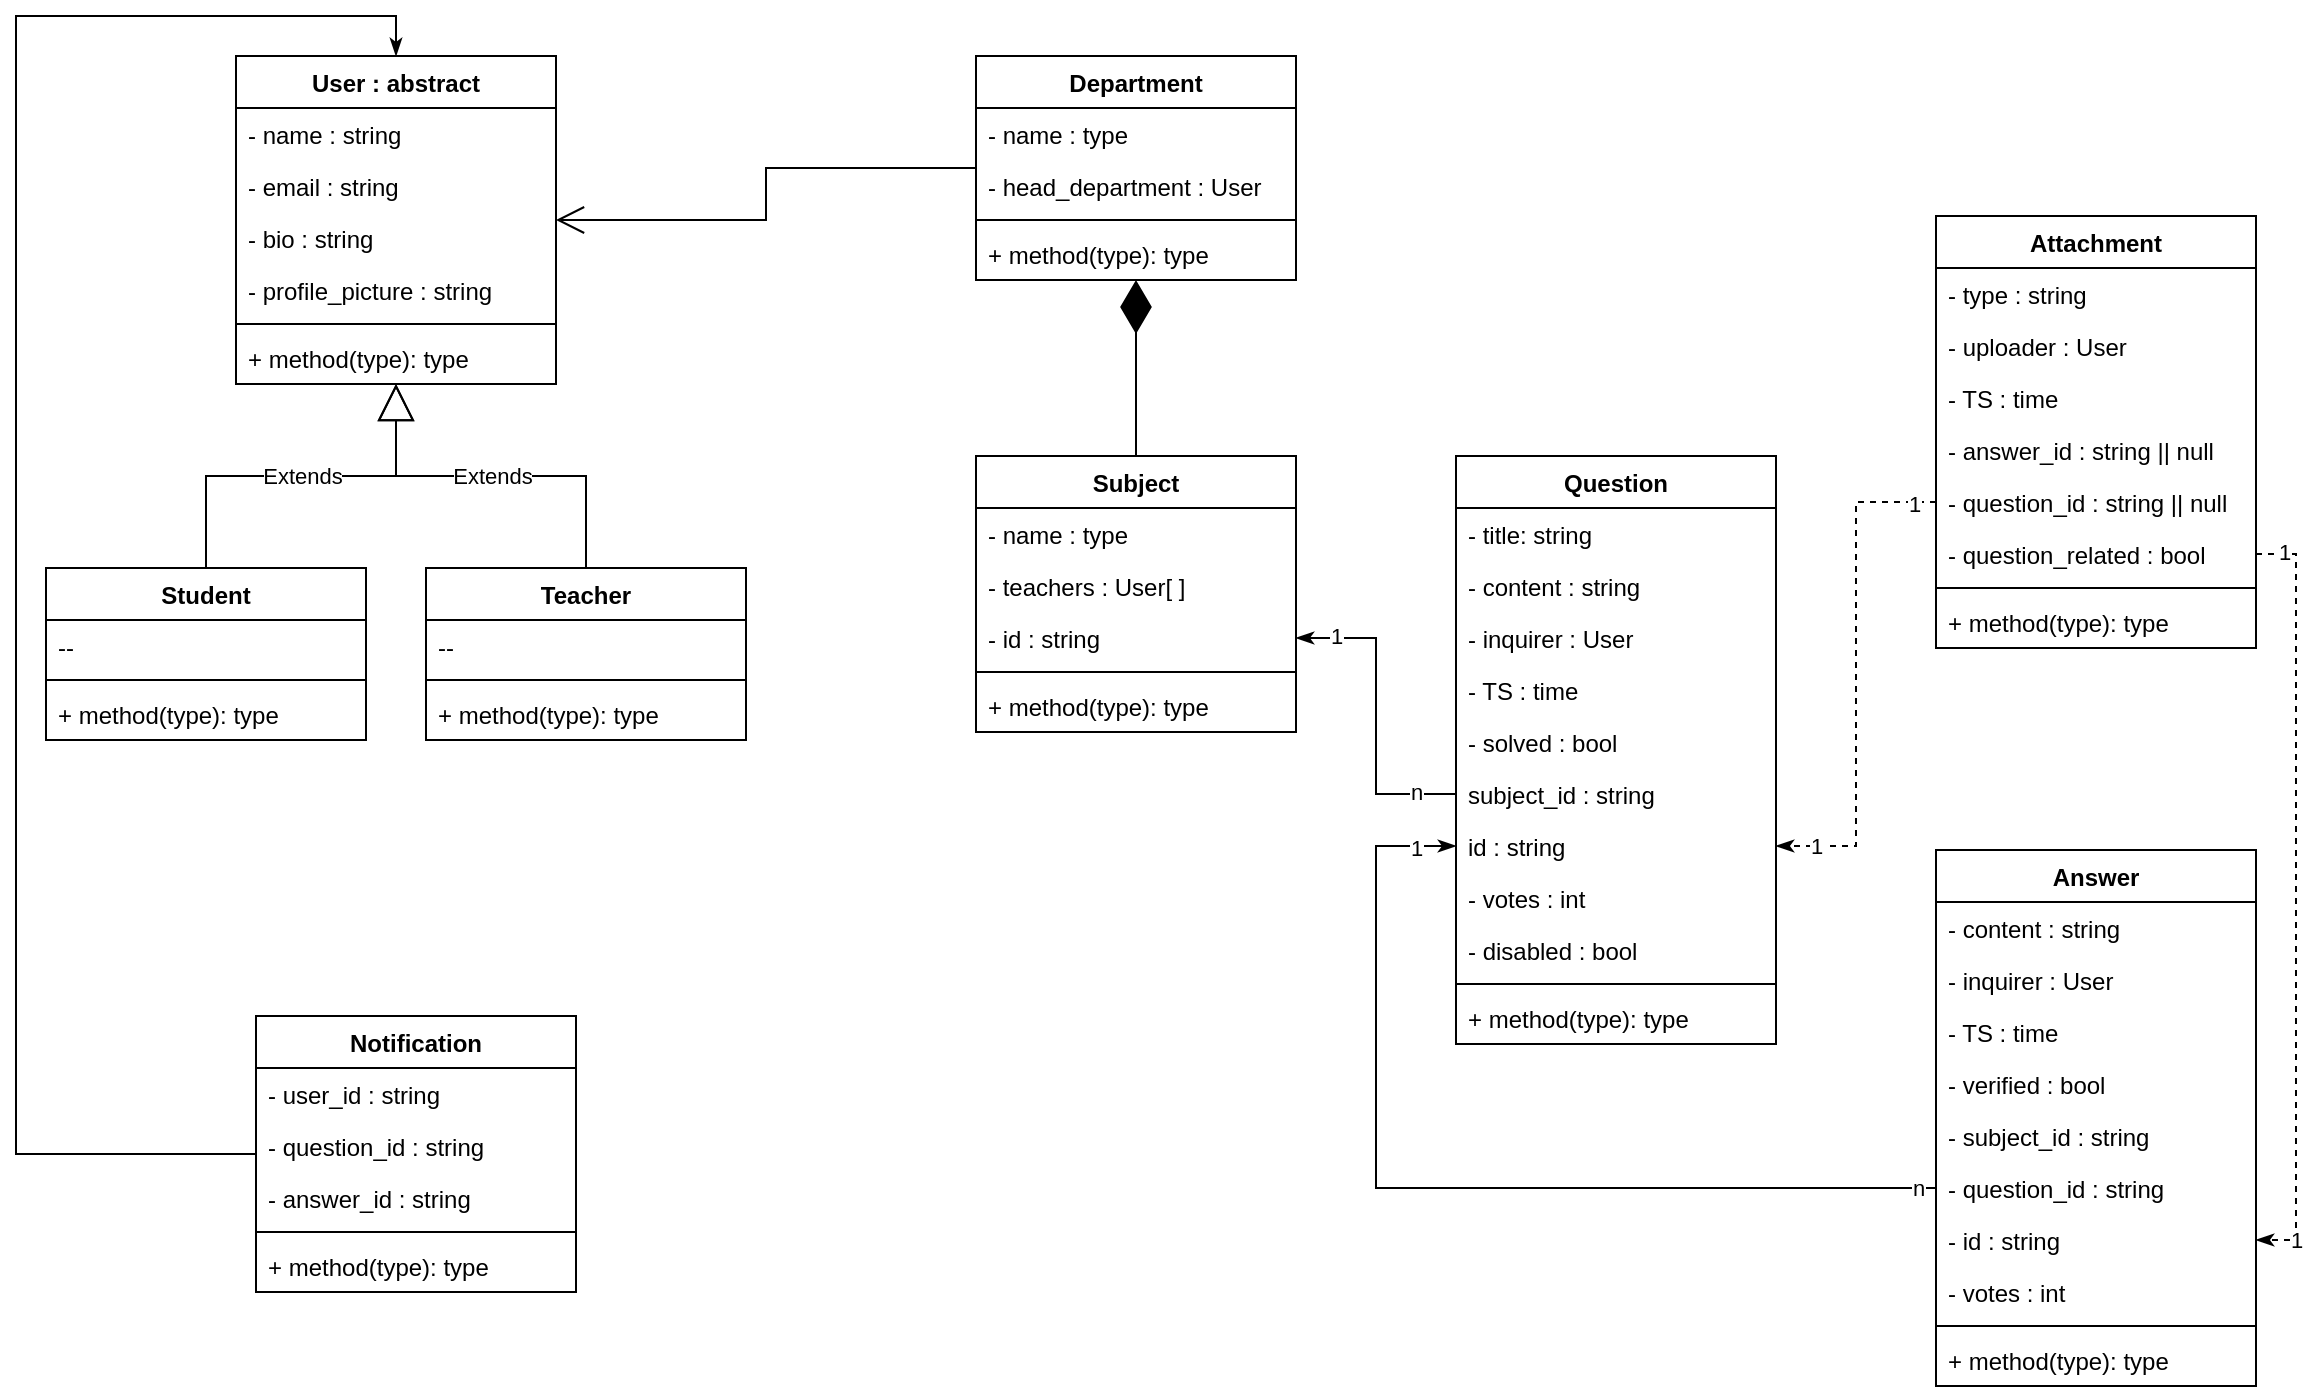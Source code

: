 <mxfile version="16.5.1" type="device" pages="2"><diagram id="XFifNijOsK9uiAfXMgmM" name="database models"><mxGraphModel dx="1865" dy="649" grid="1" gridSize="10" guides="1" tooltips="1" connect="1" arrows="1" fold="1" page="1" pageScale="1" pageWidth="827" pageHeight="1169" math="0" shadow="0"><root><mxCell id="0"/><mxCell id="1" parent="0"/><mxCell id="0cKTG_WlRrb4X3SdwNJc-1" value="User : abstract" style="swimlane;fontStyle=1;align=center;verticalAlign=top;childLayout=stackLayout;horizontal=1;startSize=26;horizontalStack=0;resizeParent=1;resizeParentMax=0;resizeLast=0;collapsible=1;marginBottom=0;" parent="1" vertex="1"><mxGeometry x="110" y="80" width="160" height="164" as="geometry"/></mxCell><mxCell id="0cKTG_WlRrb4X3SdwNJc-2" value="- name : string" style="text;strokeColor=none;fillColor=none;align=left;verticalAlign=top;spacingLeft=4;spacingRight=4;overflow=hidden;rotatable=0;points=[[0,0.5],[1,0.5]];portConstraint=eastwest;" parent="0cKTG_WlRrb4X3SdwNJc-1" vertex="1"><mxGeometry y="26" width="160" height="26" as="geometry"/></mxCell><mxCell id="0cKTG_WlRrb4X3SdwNJc-5" value="- email : string&#10;" style="text;strokeColor=none;fillColor=none;align=left;verticalAlign=top;spacingLeft=4;spacingRight=4;overflow=hidden;rotatable=0;points=[[0,0.5],[1,0.5]];portConstraint=eastwest;" parent="0cKTG_WlRrb4X3SdwNJc-1" vertex="1"><mxGeometry y="52" width="160" height="26" as="geometry"/></mxCell><mxCell id="0cKTG_WlRrb4X3SdwNJc-102" value="- bio : string" style="text;strokeColor=none;fillColor=none;align=left;verticalAlign=top;spacingLeft=4;spacingRight=4;overflow=hidden;rotatable=0;points=[[0,0.5],[1,0.5]];portConstraint=eastwest;" parent="0cKTG_WlRrb4X3SdwNJc-1" vertex="1"><mxGeometry y="78" width="160" height="26" as="geometry"/></mxCell><mxCell id="0cKTG_WlRrb4X3SdwNJc-103" value="- profile_picture : string" style="text;strokeColor=none;fillColor=none;align=left;verticalAlign=top;spacingLeft=4;spacingRight=4;overflow=hidden;rotatable=0;points=[[0,0.5],[1,0.5]];portConstraint=eastwest;" parent="0cKTG_WlRrb4X3SdwNJc-1" vertex="1"><mxGeometry y="104" width="160" height="26" as="geometry"/></mxCell><mxCell id="0cKTG_WlRrb4X3SdwNJc-3" value="" style="line;strokeWidth=1;fillColor=none;align=left;verticalAlign=middle;spacingTop=-1;spacingLeft=3;spacingRight=3;rotatable=0;labelPosition=right;points=[];portConstraint=eastwest;" parent="0cKTG_WlRrb4X3SdwNJc-1" vertex="1"><mxGeometry y="130" width="160" height="8" as="geometry"/></mxCell><mxCell id="0cKTG_WlRrb4X3SdwNJc-4" value="+ method(type): type" style="text;strokeColor=none;fillColor=none;align=left;verticalAlign=top;spacingLeft=4;spacingRight=4;overflow=hidden;rotatable=0;points=[[0,0.5],[1,0.5]];portConstraint=eastwest;" parent="0cKTG_WlRrb4X3SdwNJc-1" vertex="1"><mxGeometry y="138" width="160" height="26" as="geometry"/></mxCell><mxCell id="0cKTG_WlRrb4X3SdwNJc-7" value="Student" style="swimlane;fontStyle=1;align=center;verticalAlign=top;childLayout=stackLayout;horizontal=1;startSize=26;horizontalStack=0;resizeParent=1;resizeParentMax=0;resizeLast=0;collapsible=1;marginBottom=0;" parent="1" vertex="1"><mxGeometry x="15" y="336" width="160" height="86" as="geometry"/></mxCell><mxCell id="0cKTG_WlRrb4X3SdwNJc-8" value="--" style="text;strokeColor=none;fillColor=none;align=left;verticalAlign=top;spacingLeft=4;spacingRight=4;overflow=hidden;rotatable=0;points=[[0,0.5],[1,0.5]];portConstraint=eastwest;" parent="0cKTG_WlRrb4X3SdwNJc-7" vertex="1"><mxGeometry y="26" width="160" height="26" as="geometry"/></mxCell><mxCell id="0cKTG_WlRrb4X3SdwNJc-10" value="" style="line;strokeWidth=1;fillColor=none;align=left;verticalAlign=middle;spacingTop=-1;spacingLeft=3;spacingRight=3;rotatable=0;labelPosition=right;points=[];portConstraint=eastwest;" parent="0cKTG_WlRrb4X3SdwNJc-7" vertex="1"><mxGeometry y="52" width="160" height="8" as="geometry"/></mxCell><mxCell id="0cKTG_WlRrb4X3SdwNJc-11" value="+ method(type): type" style="text;strokeColor=none;fillColor=none;align=left;verticalAlign=top;spacingLeft=4;spacingRight=4;overflow=hidden;rotatable=0;points=[[0,0.5],[1,0.5]];portConstraint=eastwest;" parent="0cKTG_WlRrb4X3SdwNJc-7" vertex="1"><mxGeometry y="60" width="160" height="26" as="geometry"/></mxCell><mxCell id="0cKTG_WlRrb4X3SdwNJc-12" value="Teacher" style="swimlane;fontStyle=1;align=center;verticalAlign=top;childLayout=stackLayout;horizontal=1;startSize=26;horizontalStack=0;resizeParent=1;resizeParentMax=0;resizeLast=0;collapsible=1;marginBottom=0;" parent="1" vertex="1"><mxGeometry x="205" y="336" width="160" height="86" as="geometry"/></mxCell><mxCell id="0cKTG_WlRrb4X3SdwNJc-13" value="--" style="text;strokeColor=none;fillColor=none;align=left;verticalAlign=top;spacingLeft=4;spacingRight=4;overflow=hidden;rotatable=0;points=[[0,0.5],[1,0.5]];portConstraint=eastwest;" parent="0cKTG_WlRrb4X3SdwNJc-12" vertex="1"><mxGeometry y="26" width="160" height="26" as="geometry"/></mxCell><mxCell id="0cKTG_WlRrb4X3SdwNJc-15" value="" style="line;strokeWidth=1;fillColor=none;align=left;verticalAlign=middle;spacingTop=-1;spacingLeft=3;spacingRight=3;rotatable=0;labelPosition=right;points=[];portConstraint=eastwest;" parent="0cKTG_WlRrb4X3SdwNJc-12" vertex="1"><mxGeometry y="52" width="160" height="8" as="geometry"/></mxCell><mxCell id="0cKTG_WlRrb4X3SdwNJc-16" value="+ method(type): type" style="text;strokeColor=none;fillColor=none;align=left;verticalAlign=top;spacingLeft=4;spacingRight=4;overflow=hidden;rotatable=0;points=[[0,0.5],[1,0.5]];portConstraint=eastwest;" parent="0cKTG_WlRrb4X3SdwNJc-12" vertex="1"><mxGeometry y="60" width="160" height="26" as="geometry"/></mxCell><mxCell id="0cKTG_WlRrb4X3SdwNJc-23" value="Extends" style="endArrow=block;endSize=16;endFill=0;html=1;rounded=0;exitX=0.5;exitY=0;exitDx=0;exitDy=0;edgeStyle=orthogonalEdgeStyle;" parent="1" source="0cKTG_WlRrb4X3SdwNJc-7" target="0cKTG_WlRrb4X3SdwNJc-1" edge="1"><mxGeometry width="160" relative="1" as="geometry"><mxPoint x="330" y="386" as="sourcePoint"/><mxPoint x="190" y="300" as="targetPoint"/></mxGeometry></mxCell><mxCell id="0cKTG_WlRrb4X3SdwNJc-24" value="Extends" style="endArrow=block;endSize=16;endFill=0;html=1;rounded=0;exitX=0.5;exitY=0;exitDx=0;exitDy=0;edgeStyle=orthogonalEdgeStyle;" parent="1" source="0cKTG_WlRrb4X3SdwNJc-12" target="0cKTG_WlRrb4X3SdwNJc-1" edge="1"><mxGeometry width="160" relative="1" as="geometry"><mxPoint x="180" y="346" as="sourcePoint"/><mxPoint x="190" y="300" as="targetPoint"/></mxGeometry></mxCell><mxCell id="0cKTG_WlRrb4X3SdwNJc-29" value="Department" style="swimlane;fontStyle=1;align=center;verticalAlign=top;childLayout=stackLayout;horizontal=1;startSize=26;horizontalStack=0;resizeParent=1;resizeParentMax=0;resizeLast=0;collapsible=1;marginBottom=0;" parent="1" vertex="1"><mxGeometry x="480" y="80" width="160" height="112" as="geometry"/></mxCell><mxCell id="0cKTG_WlRrb4X3SdwNJc-30" value="- name : type" style="text;strokeColor=none;fillColor=none;align=left;verticalAlign=top;spacingLeft=4;spacingRight=4;overflow=hidden;rotatable=0;points=[[0,0.5],[1,0.5]];portConstraint=eastwest;" parent="0cKTG_WlRrb4X3SdwNJc-29" vertex="1"><mxGeometry y="26" width="160" height="26" as="geometry"/></mxCell><mxCell id="0cKTG_WlRrb4X3SdwNJc-33" value="- head_department : User" style="text;strokeColor=none;fillColor=none;align=left;verticalAlign=top;spacingLeft=4;spacingRight=4;overflow=hidden;rotatable=0;points=[[0,0.5],[1,0.5]];portConstraint=eastwest;" parent="0cKTG_WlRrb4X3SdwNJc-29" vertex="1"><mxGeometry y="52" width="160" height="26" as="geometry"/></mxCell><mxCell id="0cKTG_WlRrb4X3SdwNJc-31" value="" style="line;strokeWidth=1;fillColor=none;align=left;verticalAlign=middle;spacingTop=-1;spacingLeft=3;spacingRight=3;rotatable=0;labelPosition=right;points=[];portConstraint=eastwest;" parent="0cKTG_WlRrb4X3SdwNJc-29" vertex="1"><mxGeometry y="78" width="160" height="8" as="geometry"/></mxCell><mxCell id="0cKTG_WlRrb4X3SdwNJc-32" value="+ method(type): type" style="text;strokeColor=none;fillColor=none;align=left;verticalAlign=top;spacingLeft=4;spacingRight=4;overflow=hidden;rotatable=0;points=[[0,0.5],[1,0.5]];portConstraint=eastwest;" parent="0cKTG_WlRrb4X3SdwNJc-29" vertex="1"><mxGeometry y="86" width="160" height="26" as="geometry"/></mxCell><mxCell id="0cKTG_WlRrb4X3SdwNJc-34" value="Subject" style="swimlane;fontStyle=1;align=center;verticalAlign=top;childLayout=stackLayout;horizontal=1;startSize=26;horizontalStack=0;resizeParent=1;resizeParentMax=0;resizeLast=0;collapsible=1;marginBottom=0;" parent="1" vertex="1"><mxGeometry x="480" y="280" width="160" height="138" as="geometry"/></mxCell><mxCell id="0cKTG_WlRrb4X3SdwNJc-35" value="- name : type" style="text;strokeColor=none;fillColor=none;align=left;verticalAlign=top;spacingLeft=4;spacingRight=4;overflow=hidden;rotatable=0;points=[[0,0.5],[1,0.5]];portConstraint=eastwest;" parent="0cKTG_WlRrb4X3SdwNJc-34" vertex="1"><mxGeometry y="26" width="160" height="26" as="geometry"/></mxCell><mxCell id="0cKTG_WlRrb4X3SdwNJc-36" value="- teachers : User[ ]" style="text;strokeColor=none;fillColor=none;align=left;verticalAlign=top;spacingLeft=4;spacingRight=4;overflow=hidden;rotatable=0;points=[[0,0.5],[1,0.5]];portConstraint=eastwest;" parent="0cKTG_WlRrb4X3SdwNJc-34" vertex="1"><mxGeometry y="52" width="160" height="26" as="geometry"/></mxCell><mxCell id="0cKTG_WlRrb4X3SdwNJc-48" value="- id : string" style="text;strokeColor=none;fillColor=none;align=left;verticalAlign=top;spacingLeft=4;spacingRight=4;overflow=hidden;rotatable=0;points=[[0,0.5],[1,0.5]];portConstraint=eastwest;" parent="0cKTG_WlRrb4X3SdwNJc-34" vertex="1"><mxGeometry y="78" width="160" height="26" as="geometry"/></mxCell><mxCell id="0cKTG_WlRrb4X3SdwNJc-37" value="" style="line;strokeWidth=1;fillColor=none;align=left;verticalAlign=middle;spacingTop=-1;spacingLeft=3;spacingRight=3;rotatable=0;labelPosition=right;points=[];portConstraint=eastwest;" parent="0cKTG_WlRrb4X3SdwNJc-34" vertex="1"><mxGeometry y="104" width="160" height="8" as="geometry"/></mxCell><mxCell id="0cKTG_WlRrb4X3SdwNJc-38" value="+ method(type): type" style="text;strokeColor=none;fillColor=none;align=left;verticalAlign=top;spacingLeft=4;spacingRight=4;overflow=hidden;rotatable=0;points=[[0,0.5],[1,0.5]];portConstraint=eastwest;" parent="0cKTG_WlRrb4X3SdwNJc-34" vertex="1"><mxGeometry y="112" width="160" height="26" as="geometry"/></mxCell><mxCell id="0cKTG_WlRrb4X3SdwNJc-40" value="" style="endArrow=diamondThin;endFill=1;endSize=24;html=1;rounded=0;exitX=0.5;exitY=0;exitDx=0;exitDy=0;edgeStyle=orthogonalEdgeStyle;" parent="1" source="0cKTG_WlRrb4X3SdwNJc-34" target="0cKTG_WlRrb4X3SdwNJc-29" edge="1"><mxGeometry width="160" relative="1" as="geometry"><mxPoint x="410" y="330" as="sourcePoint"/><mxPoint x="570" y="330" as="targetPoint"/></mxGeometry></mxCell><mxCell id="0cKTG_WlRrb4X3SdwNJc-42" value="" style="endArrow=open;endFill=1;endSize=12;html=1;rounded=0;edgeStyle=orthogonalEdgeStyle;" parent="1" source="0cKTG_WlRrb4X3SdwNJc-29" target="0cKTG_WlRrb4X3SdwNJc-1" edge="1"><mxGeometry width="160" relative="1" as="geometry"><mxPoint x="330" y="330" as="sourcePoint"/><mxPoint x="490" y="330" as="targetPoint"/></mxGeometry></mxCell><mxCell id="0cKTG_WlRrb4X3SdwNJc-44" value="Question" style="swimlane;fontStyle=1;align=center;verticalAlign=top;childLayout=stackLayout;horizontal=1;startSize=26;horizontalStack=0;resizeParent=1;resizeParentMax=0;resizeLast=0;collapsible=1;marginBottom=0;" parent="1" vertex="1"><mxGeometry x="720" y="280" width="160" height="294" as="geometry"/></mxCell><mxCell id="0cKTG_WlRrb4X3SdwNJc-45" value="- title: string" style="text;strokeColor=none;fillColor=none;align=left;verticalAlign=top;spacingLeft=4;spacingRight=4;overflow=hidden;rotatable=0;points=[[0,0.5],[1,0.5]];portConstraint=eastwest;" parent="0cKTG_WlRrb4X3SdwNJc-44" vertex="1"><mxGeometry y="26" width="160" height="26" as="geometry"/></mxCell><mxCell id="0cKTG_WlRrb4X3SdwNJc-49" value="- content : string" style="text;strokeColor=none;fillColor=none;align=left;verticalAlign=top;spacingLeft=4;spacingRight=4;overflow=hidden;rotatable=0;points=[[0,0.5],[1,0.5]];portConstraint=eastwest;" parent="0cKTG_WlRrb4X3SdwNJc-44" vertex="1"><mxGeometry y="52" width="160" height="26" as="geometry"/></mxCell><mxCell id="0cKTG_WlRrb4X3SdwNJc-50" value="- inquirer : User" style="text;strokeColor=none;fillColor=none;align=left;verticalAlign=top;spacingLeft=4;spacingRight=4;overflow=hidden;rotatable=0;points=[[0,0.5],[1,0.5]];portConstraint=eastwest;" parent="0cKTG_WlRrb4X3SdwNJc-44" vertex="1"><mxGeometry y="78" width="160" height="26" as="geometry"/></mxCell><mxCell id="0cKTG_WlRrb4X3SdwNJc-51" value="- TS : time" style="text;strokeColor=none;fillColor=none;align=left;verticalAlign=top;spacingLeft=4;spacingRight=4;overflow=hidden;rotatable=0;points=[[0,0.5],[1,0.5]];portConstraint=eastwest;" parent="0cKTG_WlRrb4X3SdwNJc-44" vertex="1"><mxGeometry y="104" width="160" height="26" as="geometry"/></mxCell><mxCell id="0cKTG_WlRrb4X3SdwNJc-52" value="- solved : bool" style="text;strokeColor=none;fillColor=none;align=left;verticalAlign=top;spacingLeft=4;spacingRight=4;overflow=hidden;rotatable=0;points=[[0,0.5],[1,0.5]];portConstraint=eastwest;" parent="0cKTG_WlRrb4X3SdwNJc-44" vertex="1"><mxGeometry y="130" width="160" height="26" as="geometry"/></mxCell><mxCell id="0cKTG_WlRrb4X3SdwNJc-53" value="subject_id : string" style="text;strokeColor=none;fillColor=none;align=left;verticalAlign=top;spacingLeft=4;spacingRight=4;overflow=hidden;rotatable=0;points=[[0,0.5],[1,0.5]];portConstraint=eastwest;" parent="0cKTG_WlRrb4X3SdwNJc-44" vertex="1"><mxGeometry y="156" width="160" height="26" as="geometry"/></mxCell><mxCell id="0cKTG_WlRrb4X3SdwNJc-70" value="id : string" style="text;strokeColor=none;fillColor=none;align=left;verticalAlign=top;spacingLeft=4;spacingRight=4;overflow=hidden;rotatable=0;points=[[0,0.5],[1,0.5]];portConstraint=eastwest;" parent="0cKTG_WlRrb4X3SdwNJc-44" vertex="1"><mxGeometry y="182" width="160" height="26" as="geometry"/></mxCell><mxCell id="0cKTG_WlRrb4X3SdwNJc-105" value="- votes : int" style="text;strokeColor=none;fillColor=none;align=left;verticalAlign=top;spacingLeft=4;spacingRight=4;overflow=hidden;rotatable=0;points=[[0,0.5],[1,0.5]];portConstraint=eastwest;" parent="0cKTG_WlRrb4X3SdwNJc-44" vertex="1"><mxGeometry y="208" width="160" height="26" as="geometry"/></mxCell><mxCell id="0cKTG_WlRrb4X3SdwNJc-106" value="- disabled : bool" style="text;strokeColor=none;fillColor=none;align=left;verticalAlign=top;spacingLeft=4;spacingRight=4;overflow=hidden;rotatable=0;points=[[0,0.5],[1,0.5]];portConstraint=eastwest;" parent="0cKTG_WlRrb4X3SdwNJc-44" vertex="1"><mxGeometry y="234" width="160" height="26" as="geometry"/></mxCell><mxCell id="0cKTG_WlRrb4X3SdwNJc-46" value="" style="line;strokeWidth=1;fillColor=none;align=left;verticalAlign=middle;spacingTop=-1;spacingLeft=3;spacingRight=3;rotatable=0;labelPosition=right;points=[];portConstraint=eastwest;" parent="0cKTG_WlRrb4X3SdwNJc-44" vertex="1"><mxGeometry y="260" width="160" height="8" as="geometry"/></mxCell><mxCell id="0cKTG_WlRrb4X3SdwNJc-47" value="+ method(type): type" style="text;strokeColor=none;fillColor=none;align=left;verticalAlign=top;spacingLeft=4;spacingRight=4;overflow=hidden;rotatable=0;points=[[0,0.5],[1,0.5]];portConstraint=eastwest;" parent="0cKTG_WlRrb4X3SdwNJc-44" vertex="1"><mxGeometry y="268" width="160" height="26" as="geometry"/></mxCell><mxCell id="0cKTG_WlRrb4X3SdwNJc-56" style="edgeStyle=orthogonalEdgeStyle;rounded=0;orthogonalLoop=1;jettySize=auto;html=1;endArrow=none;endFill=0;startArrow=classicThin;startFill=1;" parent="1" source="0cKTG_WlRrb4X3SdwNJc-48" target="0cKTG_WlRrb4X3SdwNJc-53" edge="1"><mxGeometry relative="1" as="geometry"/></mxCell><mxCell id="0cKTG_WlRrb4X3SdwNJc-59" value="1" style="edgeLabel;html=1;align=center;verticalAlign=middle;resizable=0;points=[];" parent="0cKTG_WlRrb4X3SdwNJc-56" vertex="1" connectable="0"><mxGeometry x="-0.354" y="-1" relative="1" as="geometry"><mxPoint x="-19" y="-12" as="offset"/></mxGeometry></mxCell><mxCell id="0cKTG_WlRrb4X3SdwNJc-60" value="n" style="edgeLabel;html=1;align=center;verticalAlign=middle;resizable=0;points=[];" parent="0cKTG_WlRrb4X3SdwNJc-56" vertex="1" connectable="0"><mxGeometry x="0.598" y="-4" relative="1" as="geometry"><mxPoint x="12" y="-5" as="offset"/></mxGeometry></mxCell><mxCell id="0cKTG_WlRrb4X3SdwNJc-61" value="Answer" style="swimlane;fontStyle=1;align=center;verticalAlign=top;childLayout=stackLayout;horizontal=1;startSize=26;horizontalStack=0;resizeParent=1;resizeParentMax=0;resizeLast=0;collapsible=1;marginBottom=0;" parent="1" vertex="1"><mxGeometry x="960" y="477" width="160" height="268" as="geometry"/></mxCell><mxCell id="0cKTG_WlRrb4X3SdwNJc-62" value="- content : string" style="text;strokeColor=none;fillColor=none;align=left;verticalAlign=top;spacingLeft=4;spacingRight=4;overflow=hidden;rotatable=0;points=[[0,0.5],[1,0.5]];portConstraint=eastwest;" parent="0cKTG_WlRrb4X3SdwNJc-61" vertex="1"><mxGeometry y="26" width="160" height="26" as="geometry"/></mxCell><mxCell id="0cKTG_WlRrb4X3SdwNJc-64" value="- inquirer : User" style="text;strokeColor=none;fillColor=none;align=left;verticalAlign=top;spacingLeft=4;spacingRight=4;overflow=hidden;rotatable=0;points=[[0,0.5],[1,0.5]];portConstraint=eastwest;" parent="0cKTG_WlRrb4X3SdwNJc-61" vertex="1"><mxGeometry y="52" width="160" height="26" as="geometry"/></mxCell><mxCell id="0cKTG_WlRrb4X3SdwNJc-65" value="- TS : time" style="text;strokeColor=none;fillColor=none;align=left;verticalAlign=top;spacingLeft=4;spacingRight=4;overflow=hidden;rotatable=0;points=[[0,0.5],[1,0.5]];portConstraint=eastwest;" parent="0cKTG_WlRrb4X3SdwNJc-61" vertex="1"><mxGeometry y="78" width="160" height="26" as="geometry"/></mxCell><mxCell id="0cKTG_WlRrb4X3SdwNJc-66" value="- verified : bool" style="text;strokeColor=none;fillColor=none;align=left;verticalAlign=top;spacingLeft=4;spacingRight=4;overflow=hidden;rotatable=0;points=[[0,0.5],[1,0.5]];portConstraint=eastwest;" parent="0cKTG_WlRrb4X3SdwNJc-61" vertex="1"><mxGeometry y="104" width="160" height="26" as="geometry"/></mxCell><mxCell id="0cKTG_WlRrb4X3SdwNJc-67" value="- subject_id : string" style="text;strokeColor=none;fillColor=none;align=left;verticalAlign=top;spacingLeft=4;spacingRight=4;overflow=hidden;rotatable=0;points=[[0,0.5],[1,0.5]];portConstraint=eastwest;" parent="0cKTG_WlRrb4X3SdwNJc-61" vertex="1"><mxGeometry y="130" width="160" height="26" as="geometry"/></mxCell><mxCell id="0cKTG_WlRrb4X3SdwNJc-71" value="- question_id : string" style="text;strokeColor=none;fillColor=none;align=left;verticalAlign=top;spacingLeft=4;spacingRight=4;overflow=hidden;rotatable=0;points=[[0,0.5],[1,0.5]];portConstraint=eastwest;" parent="0cKTG_WlRrb4X3SdwNJc-61" vertex="1"><mxGeometry y="156" width="160" height="26" as="geometry"/></mxCell><mxCell id="0cKTG_WlRrb4X3SdwNJc-85" value="- id : string" style="text;strokeColor=none;fillColor=none;align=left;verticalAlign=top;spacingLeft=4;spacingRight=4;overflow=hidden;rotatable=0;points=[[0,0.5],[1,0.5]];portConstraint=eastwest;" parent="0cKTG_WlRrb4X3SdwNJc-61" vertex="1"><mxGeometry y="182" width="160" height="26" as="geometry"/></mxCell><mxCell id="0cKTG_WlRrb4X3SdwNJc-104" value="- votes : int" style="text;strokeColor=none;fillColor=none;align=left;verticalAlign=top;spacingLeft=4;spacingRight=4;overflow=hidden;rotatable=0;points=[[0,0.5],[1,0.5]];portConstraint=eastwest;" parent="0cKTG_WlRrb4X3SdwNJc-61" vertex="1"><mxGeometry y="208" width="160" height="26" as="geometry"/></mxCell><mxCell id="0cKTG_WlRrb4X3SdwNJc-68" value="" style="line;strokeWidth=1;fillColor=none;align=left;verticalAlign=middle;spacingTop=-1;spacingLeft=3;spacingRight=3;rotatable=0;labelPosition=right;points=[];portConstraint=eastwest;" parent="0cKTG_WlRrb4X3SdwNJc-61" vertex="1"><mxGeometry y="234" width="160" height="8" as="geometry"/></mxCell><mxCell id="0cKTG_WlRrb4X3SdwNJc-69" value="+ method(type): type" style="text;strokeColor=none;fillColor=none;align=left;verticalAlign=top;spacingLeft=4;spacingRight=4;overflow=hidden;rotatable=0;points=[[0,0.5],[1,0.5]];portConstraint=eastwest;" parent="0cKTG_WlRrb4X3SdwNJc-61" vertex="1"><mxGeometry y="242" width="160" height="26" as="geometry"/></mxCell><mxCell id="0cKTG_WlRrb4X3SdwNJc-73" style="edgeStyle=orthogonalEdgeStyle;rounded=0;orthogonalLoop=1;jettySize=auto;html=1;endArrow=none;endFill=0;startArrow=classicThin;startFill=1;" parent="1" source="0cKTG_WlRrb4X3SdwNJc-70" target="0cKTG_WlRrb4X3SdwNJc-71" edge="1"><mxGeometry relative="1" as="geometry"><mxPoint x="770" y="570" as="sourcePoint"/><mxPoint x="850" y="648" as="targetPoint"/><Array as="points"><mxPoint x="680" y="475"/><mxPoint x="680" y="646"/></Array></mxGeometry></mxCell><mxCell id="0cKTG_WlRrb4X3SdwNJc-74" value="1" style="edgeLabel;html=1;align=center;verticalAlign=middle;resizable=0;points=[];" parent="0cKTG_WlRrb4X3SdwNJc-73" vertex="1" connectable="0"><mxGeometry x="-0.354" y="-1" relative="1" as="geometry"><mxPoint x="21" y="-118" as="offset"/></mxGeometry></mxCell><mxCell id="0cKTG_WlRrb4X3SdwNJc-75" value="n" style="edgeLabel;html=1;align=center;verticalAlign=middle;resizable=0;points=[];" parent="0cKTG_WlRrb4X3SdwNJc-73" vertex="1" connectable="0"><mxGeometry x="0.598" y="-4" relative="1" as="geometry"><mxPoint x="89" y="-4" as="offset"/></mxGeometry></mxCell><mxCell id="0cKTG_WlRrb4X3SdwNJc-76" value="Attachment" style="swimlane;fontStyle=1;align=center;verticalAlign=top;childLayout=stackLayout;horizontal=1;startSize=26;horizontalStack=0;resizeParent=1;resizeParentMax=0;resizeLast=0;collapsible=1;marginBottom=0;" parent="1" vertex="1"><mxGeometry x="960" y="160" width="160" height="216" as="geometry"/></mxCell><mxCell id="0cKTG_WlRrb4X3SdwNJc-77" value="- type : string" style="text;strokeColor=none;fillColor=none;align=left;verticalAlign=top;spacingLeft=4;spacingRight=4;overflow=hidden;rotatable=0;points=[[0,0.5],[1,0.5]];portConstraint=eastwest;" parent="0cKTG_WlRrb4X3SdwNJc-76" vertex="1"><mxGeometry y="26" width="160" height="26" as="geometry"/></mxCell><mxCell id="0cKTG_WlRrb4X3SdwNJc-78" value="- uploader : User" style="text;strokeColor=none;fillColor=none;align=left;verticalAlign=top;spacingLeft=4;spacingRight=4;overflow=hidden;rotatable=0;points=[[0,0.5],[1,0.5]];portConstraint=eastwest;" parent="0cKTG_WlRrb4X3SdwNJc-76" vertex="1"><mxGeometry y="52" width="160" height="26" as="geometry"/></mxCell><mxCell id="0cKTG_WlRrb4X3SdwNJc-79" value="- TS : time" style="text;strokeColor=none;fillColor=none;align=left;verticalAlign=top;spacingLeft=4;spacingRight=4;overflow=hidden;rotatable=0;points=[[0,0.5],[1,0.5]];portConstraint=eastwest;" parent="0cKTG_WlRrb4X3SdwNJc-76" vertex="1"><mxGeometry y="78" width="160" height="26" as="geometry"/></mxCell><mxCell id="0cKTG_WlRrb4X3SdwNJc-81" value="- answer_id : string || null" style="text;strokeColor=none;fillColor=none;align=left;verticalAlign=top;spacingLeft=4;spacingRight=4;overflow=hidden;rotatable=0;points=[[0,0.5],[1,0.5]];portConstraint=eastwest;" parent="0cKTG_WlRrb4X3SdwNJc-76" vertex="1"><mxGeometry y="104" width="160" height="26" as="geometry"/></mxCell><mxCell id="0cKTG_WlRrb4X3SdwNJc-82" value="- question_id : string || null" style="text;strokeColor=none;fillColor=none;align=left;verticalAlign=top;spacingLeft=4;spacingRight=4;overflow=hidden;rotatable=0;points=[[0,0.5],[1,0.5]];portConstraint=eastwest;" parent="0cKTG_WlRrb4X3SdwNJc-76" vertex="1"><mxGeometry y="130" width="160" height="26" as="geometry"/></mxCell><mxCell id="0cKTG_WlRrb4X3SdwNJc-87" value="- question_related : bool" style="text;strokeColor=none;fillColor=none;align=left;verticalAlign=top;spacingLeft=4;spacingRight=4;overflow=hidden;rotatable=0;points=[[0,0.5],[1,0.5]];portConstraint=eastwest;" parent="0cKTG_WlRrb4X3SdwNJc-76" vertex="1"><mxGeometry y="156" width="160" height="26" as="geometry"/></mxCell><mxCell id="0cKTG_WlRrb4X3SdwNJc-83" value="" style="line;strokeWidth=1;fillColor=none;align=left;verticalAlign=middle;spacingTop=-1;spacingLeft=3;spacingRight=3;rotatable=0;labelPosition=right;points=[];portConstraint=eastwest;" parent="0cKTG_WlRrb4X3SdwNJc-76" vertex="1"><mxGeometry y="182" width="160" height="8" as="geometry"/></mxCell><mxCell id="0cKTG_WlRrb4X3SdwNJc-84" value="+ method(type): type" style="text;strokeColor=none;fillColor=none;align=left;verticalAlign=top;spacingLeft=4;spacingRight=4;overflow=hidden;rotatable=0;points=[[0,0.5],[1,0.5]];portConstraint=eastwest;" parent="0cKTG_WlRrb4X3SdwNJc-76" vertex="1"><mxGeometry y="190" width="160" height="26" as="geometry"/></mxCell><mxCell id="0cKTG_WlRrb4X3SdwNJc-88" value="1" style="edgeStyle=orthogonalEdgeStyle;rounded=0;orthogonalLoop=1;jettySize=auto;html=1;startArrow=none;startFill=0;endArrow=classicThin;endFill=1;dashed=1;" parent="1" source="0cKTG_WlRrb4X3SdwNJc-82" target="0cKTG_WlRrb4X3SdwNJc-70" edge="1"><mxGeometry x="0.841" relative="1" as="geometry"><mxPoint as="offset"/></mxGeometry></mxCell><mxCell id="0cKTG_WlRrb4X3SdwNJc-89" value="1" style="edgeLabel;html=1;align=center;verticalAlign=middle;resizable=0;points=[];" parent="0cKTG_WlRrb4X3SdwNJc-88" vertex="1" connectable="0"><mxGeometry x="-0.909" y="1" relative="1" as="geometry"><mxPoint as="offset"/></mxGeometry></mxCell><mxCell id="0cKTG_WlRrb4X3SdwNJc-90" value="1" style="edgeStyle=orthogonalEdgeStyle;rounded=0;orthogonalLoop=1;jettySize=auto;html=1;startArrow=none;startFill=0;endArrow=classicThin;endFill=1;dashed=1;" parent="1" edge="1"><mxGeometry x="0.896" relative="1" as="geometry"><mxPoint x="1120" y="329" as="sourcePoint"/><mxPoint x="1120" y="672" as="targetPoint"/><Array as="points"><mxPoint x="1140" y="329"/><mxPoint x="1140" y="672"/></Array><mxPoint as="offset"/></mxGeometry></mxCell><mxCell id="0cKTG_WlRrb4X3SdwNJc-91" value="1" style="edgeLabel;html=1;align=center;verticalAlign=middle;resizable=0;points=[];" parent="0cKTG_WlRrb4X3SdwNJc-90" vertex="1" connectable="0"><mxGeometry x="-0.914" y="1" relative="1" as="geometry"><mxPoint x="-3" as="offset"/></mxGeometry></mxCell><mxCell id="0cKTG_WlRrb4X3SdwNJc-115" style="edgeStyle=orthogonalEdgeStyle;rounded=0;orthogonalLoop=1;jettySize=auto;html=1;entryX=0.5;entryY=0;entryDx=0;entryDy=0;startArrow=none;startFill=0;endArrow=classicThin;endFill=1;" parent="1" source="0cKTG_WlRrb4X3SdwNJc-107" target="0cKTG_WlRrb4X3SdwNJc-1" edge="1"><mxGeometry relative="1" as="geometry"><Array as="points"><mxPoint y="629"/><mxPoint y="60"/><mxPoint x="190" y="60"/></Array></mxGeometry></mxCell><mxCell id="0cKTG_WlRrb4X3SdwNJc-107" value="Notification" style="swimlane;fontStyle=1;align=center;verticalAlign=top;childLayout=stackLayout;horizontal=1;startSize=26;horizontalStack=0;resizeParent=1;resizeParentMax=0;resizeLast=0;collapsible=1;marginBottom=0;shadow=0;glass=0;strokeColor=default;fillColor=default;" parent="1" vertex="1"><mxGeometry x="120" y="560" width="160" height="138" as="geometry"/></mxCell><mxCell id="0cKTG_WlRrb4X3SdwNJc-108" value="- user_id : string" style="text;strokeColor=none;fillColor=none;align=left;verticalAlign=top;spacingLeft=4;spacingRight=4;overflow=hidden;rotatable=0;points=[[0,0.5],[1,0.5]];portConstraint=eastwest;shadow=0;glass=0;" parent="0cKTG_WlRrb4X3SdwNJc-107" vertex="1"><mxGeometry y="26" width="160" height="26" as="geometry"/></mxCell><mxCell id="0cKTG_WlRrb4X3SdwNJc-114" value="- question_id : string" style="text;strokeColor=none;fillColor=none;align=left;verticalAlign=top;spacingLeft=4;spacingRight=4;overflow=hidden;rotatable=0;points=[[0,0.5],[1,0.5]];portConstraint=eastwest;shadow=0;glass=0;" parent="0cKTG_WlRrb4X3SdwNJc-107" vertex="1"><mxGeometry y="52" width="160" height="26" as="geometry"/></mxCell><mxCell id="0cKTG_WlRrb4X3SdwNJc-113" value="- answer_id : string" style="text;strokeColor=none;fillColor=none;align=left;verticalAlign=top;spacingLeft=4;spacingRight=4;overflow=hidden;rotatable=0;points=[[0,0.5],[1,0.5]];portConstraint=eastwest;shadow=0;glass=0;" parent="0cKTG_WlRrb4X3SdwNJc-107" vertex="1"><mxGeometry y="78" width="160" height="26" as="geometry"/></mxCell><mxCell id="0cKTG_WlRrb4X3SdwNJc-109" value="" style="line;strokeWidth=1;fillColor=none;align=left;verticalAlign=middle;spacingTop=-1;spacingLeft=3;spacingRight=3;rotatable=0;labelPosition=right;points=[];portConstraint=eastwest;shadow=0;glass=0;" parent="0cKTG_WlRrb4X3SdwNJc-107" vertex="1"><mxGeometry y="104" width="160" height="8" as="geometry"/></mxCell><mxCell id="0cKTG_WlRrb4X3SdwNJc-110" value="+ method(type): type" style="text;strokeColor=none;fillColor=none;align=left;verticalAlign=top;spacingLeft=4;spacingRight=4;overflow=hidden;rotatable=0;points=[[0,0.5],[1,0.5]];portConstraint=eastwest;shadow=0;glass=0;" parent="0cKTG_WlRrb4X3SdwNJc-107" vertex="1"><mxGeometry y="112" width="160" height="26" as="geometry"/></mxCell></root></mxGraphModel></diagram><diagram id="7EtxPkWjaXXfH5ztSCYS" name="routing"><mxGraphModel dx="1038" dy="649" grid="1" gridSize="10" guides="1" tooltips="1" connect="1" arrows="1" fold="1" page="1" pageScale="1" pageWidth="827" pageHeight="1169" math="0" shadow="0"><root><mxCell id="biaYUPyccy0fYR_bjhrv-0"/><mxCell id="biaYUPyccy0fYR_bjhrv-1" parent="biaYUPyccy0fYR_bjhrv-0"/><mxCell id="biaYUPyccy0fYR_bjhrv-10" style="edgeStyle=orthogonalEdgeStyle;rounded=0;orthogonalLoop=1;jettySize=auto;html=1;startArrow=none;startFill=0;endArrow=classicThin;endFill=1;" parent="biaYUPyccy0fYR_bjhrv-1" source="biaYUPyccy0fYR_bjhrv-2" target="biaYUPyccy0fYR_bjhrv-5" edge="1"><mxGeometry relative="1" as="geometry"/></mxCell><mxCell id="biaYUPyccy0fYR_bjhrv-2" value="Login" style="rounded=1;whiteSpace=wrap;html=1;shadow=0;glass=0;strokeColor=default;fillColor=default;" parent="biaYUPyccy0fYR_bjhrv-1" vertex="1"><mxGeometry x="360" y="120" width="120" height="60" as="geometry"/></mxCell><mxCell id="biaYUPyccy0fYR_bjhrv-8" value="no" style="edgeStyle=orthogonalEdgeStyle;rounded=0;orthogonalLoop=1;jettySize=auto;html=1;startArrow=none;startFill=0;endArrow=classicThin;endFill=1;" parent="biaYUPyccy0fYR_bjhrv-1" source="biaYUPyccy0fYR_bjhrv-5" target="biaYUPyccy0fYR_bjhrv-7" edge="1"><mxGeometry relative="1" as="geometry"/></mxCell><mxCell id="biaYUPyccy0fYR_bjhrv-9" value="yes" style="edgeStyle=orthogonalEdgeStyle;rounded=0;orthogonalLoop=1;jettySize=auto;html=1;startArrow=none;startFill=0;endArrow=classicThin;endFill=1;" parent="biaYUPyccy0fYR_bjhrv-1" source="biaYUPyccy0fYR_bjhrv-5" target="biaYUPyccy0fYR_bjhrv-6" edge="1"><mxGeometry relative="1" as="geometry"/></mxCell><mxCell id="biaYUPyccy0fYR_bjhrv-5" value="auth" style="rhombus;whiteSpace=wrap;html=1;shadow=0;glass=0;strokeColor=default;fillColor=default;" parent="biaYUPyccy0fYR_bjhrv-1" vertex="1"><mxGeometry x="380" y="240" width="80" height="80" as="geometry"/></mxCell><mxCell id="biaYUPyccy0fYR_bjhrv-27" style="edgeStyle=orthogonalEdgeStyle;rounded=0;orthogonalLoop=1;jettySize=auto;html=1;startArrow=none;startFill=0;endArrow=classicThin;endFill=1;" parent="biaYUPyccy0fYR_bjhrv-1" source="biaYUPyccy0fYR_bjhrv-6" target="biaYUPyccy0fYR_bjhrv-26" edge="1"><mxGeometry relative="1" as="geometry"/></mxCell><mxCell id="X4JUHRi2yMxMs8vgf77G-2" style="edgeStyle=orthogonalEdgeStyle;rounded=0;orthogonalLoop=1;jettySize=auto;html=1;entryX=0.5;entryY=0;entryDx=0;entryDy=0;startArrow=none;startFill=0;endArrow=classicThin;endFill=1;" parent="biaYUPyccy0fYR_bjhrv-1" source="biaYUPyccy0fYR_bjhrv-6" target="X4JUHRi2yMxMs8vgf77G-1" edge="1"><mxGeometry relative="1" as="geometry"/></mxCell><mxCell id="X4JUHRi2yMxMs8vgf77G-3" style="edgeStyle=orthogonalEdgeStyle;rounded=0;orthogonalLoop=1;jettySize=auto;html=1;startArrow=none;startFill=0;endArrow=classicThin;endFill=1;" parent="biaYUPyccy0fYR_bjhrv-1" source="biaYUPyccy0fYR_bjhrv-6" target="biaYUPyccy0fYR_bjhrv-15" edge="1"><mxGeometry relative="1" as="geometry"/></mxCell><mxCell id="biaYUPyccy0fYR_bjhrv-6" value="Main" style="rounded=1;whiteSpace=wrap;html=1;shadow=0;glass=0;strokeColor=default;fillColor=default;" parent="biaYUPyccy0fYR_bjhrv-1" vertex="1"><mxGeometry x="240" y="450" width="120" height="60" as="geometry"/></mxCell><mxCell id="biaYUPyccy0fYR_bjhrv-11" style="edgeStyle=orthogonalEdgeStyle;rounded=0;orthogonalLoop=1;jettySize=auto;html=1;entryX=1;entryY=0.5;entryDx=0;entryDy=0;startArrow=none;startFill=0;endArrow=classicThin;endFill=1;" parent="biaYUPyccy0fYR_bjhrv-1" source="biaYUPyccy0fYR_bjhrv-7" target="biaYUPyccy0fYR_bjhrv-2" edge="1"><mxGeometry relative="1" as="geometry"><Array as="points"><mxPoint x="630" y="390"/><mxPoint x="630" y="150"/></Array></mxGeometry></mxCell><mxCell id="biaYUPyccy0fYR_bjhrv-7" value="unauthorized" style="rounded=1;whiteSpace=wrap;html=1;shadow=0;glass=0;strokeColor=default;fillColor=default;" parent="biaYUPyccy0fYR_bjhrv-1" vertex="1"><mxGeometry x="480" y="360" width="120" height="60" as="geometry"/></mxCell><mxCell id="biaYUPyccy0fYR_bjhrv-13" value="Ask" style="whiteSpace=wrap;html=1;rounded=1;shadow=0;glass=0;" parent="biaYUPyccy0fYR_bjhrv-1" vertex="1"><mxGeometry x="240" y="640" width="120" height="60" as="geometry"/></mxCell><mxCell id="biaYUPyccy0fYR_bjhrv-15" value="Search" style="whiteSpace=wrap;html=1;rounded=1;shadow=0;glass=0;" parent="biaYUPyccy0fYR_bjhrv-1" vertex="1"><mxGeometry x="110" y="520" width="120" height="60" as="geometry"/></mxCell><mxCell id="biaYUPyccy0fYR_bjhrv-20" value="" style="edgeStyle=orthogonalEdgeStyle;rounded=0;orthogonalLoop=1;jettySize=auto;html=1;startArrow=none;startFill=0;endArrow=classicThin;endFill=1;" parent="biaYUPyccy0fYR_bjhrv-1" source="biaYUPyccy0fYR_bjhrv-17" target="biaYUPyccy0fYR_bjhrv-19" edge="1"><mxGeometry relative="1" as="geometry"/></mxCell><mxCell id="biaYUPyccy0fYR_bjhrv-17" value="Department" style="whiteSpace=wrap;html=1;rounded=1;shadow=0;glass=0;" parent="biaYUPyccy0fYR_bjhrv-1" vertex="1"><mxGeometry x="380" y="640" width="120" height="60" as="geometry"/></mxCell><mxCell id="biaYUPyccy0fYR_bjhrv-24" style="edgeStyle=orthogonalEdgeStyle;rounded=0;orthogonalLoop=1;jettySize=auto;html=1;startArrow=none;startFill=0;endArrow=classicThin;endFill=1;" parent="biaYUPyccy0fYR_bjhrv-1" source="biaYUPyccy0fYR_bjhrv-19" target="biaYUPyccy0fYR_bjhrv-22" edge="1"><mxGeometry relative="1" as="geometry"/></mxCell><mxCell id="biaYUPyccy0fYR_bjhrv-19" value="Subject" style="whiteSpace=wrap;html=1;rounded=1;shadow=0;glass=0;" parent="biaYUPyccy0fYR_bjhrv-1" vertex="1"><mxGeometry x="380" y="750" width="120" height="60" as="geometry"/></mxCell><mxCell id="biaYUPyccy0fYR_bjhrv-22" value="Search" style="whiteSpace=wrap;html=1;rounded=1;shadow=0;glass=0;" parent="biaYUPyccy0fYR_bjhrv-1" vertex="1"><mxGeometry x="520" y="640" width="120" height="60" as="geometry"/></mxCell><mxCell id="biaYUPyccy0fYR_bjhrv-26" value="Side bar" style="shape=trapezoid;perimeter=trapezoidPerimeter;whiteSpace=wrap;html=1;fixedSize=1;shadow=0;glass=0;strokeColor=default;fillColor=default;" parent="biaYUPyccy0fYR_bjhrv-1" vertex="1"><mxGeometry x="240" y="570" width="120" height="60" as="geometry"/></mxCell><mxCell id="biaYUPyccy0fYR_bjhrv-28" value="Report" style="rounded=1;whiteSpace=wrap;html=1;shadow=0;glass=0;strokeColor=default;fillColor=default;" parent="biaYUPyccy0fYR_bjhrv-1" vertex="1"><mxGeometry x="660" y="640" width="120" height="60" as="geometry"/></mxCell><mxCell id="biaYUPyccy0fYR_bjhrv-29" value="Policy" style="rounded=1;whiteSpace=wrap;html=1;shadow=0;glass=0;strokeColor=default;fillColor=default;" parent="biaYUPyccy0fYR_bjhrv-1" vertex="1"><mxGeometry x="800" y="640" width="120" height="60" as="geometry"/></mxCell><mxCell id="X4JUHRi2yMxMs8vgf77G-1" value="Profile" style="ellipse;whiteSpace=wrap;html=1;aspect=fixed;shadow=0;glass=0;strokeColor=default;fillColor=default;" parent="biaYUPyccy0fYR_bjhrv-1" vertex="1"><mxGeometry x="400" y="510" width="80" height="80" as="geometry"/></mxCell></root></mxGraphModel></diagram></mxfile>